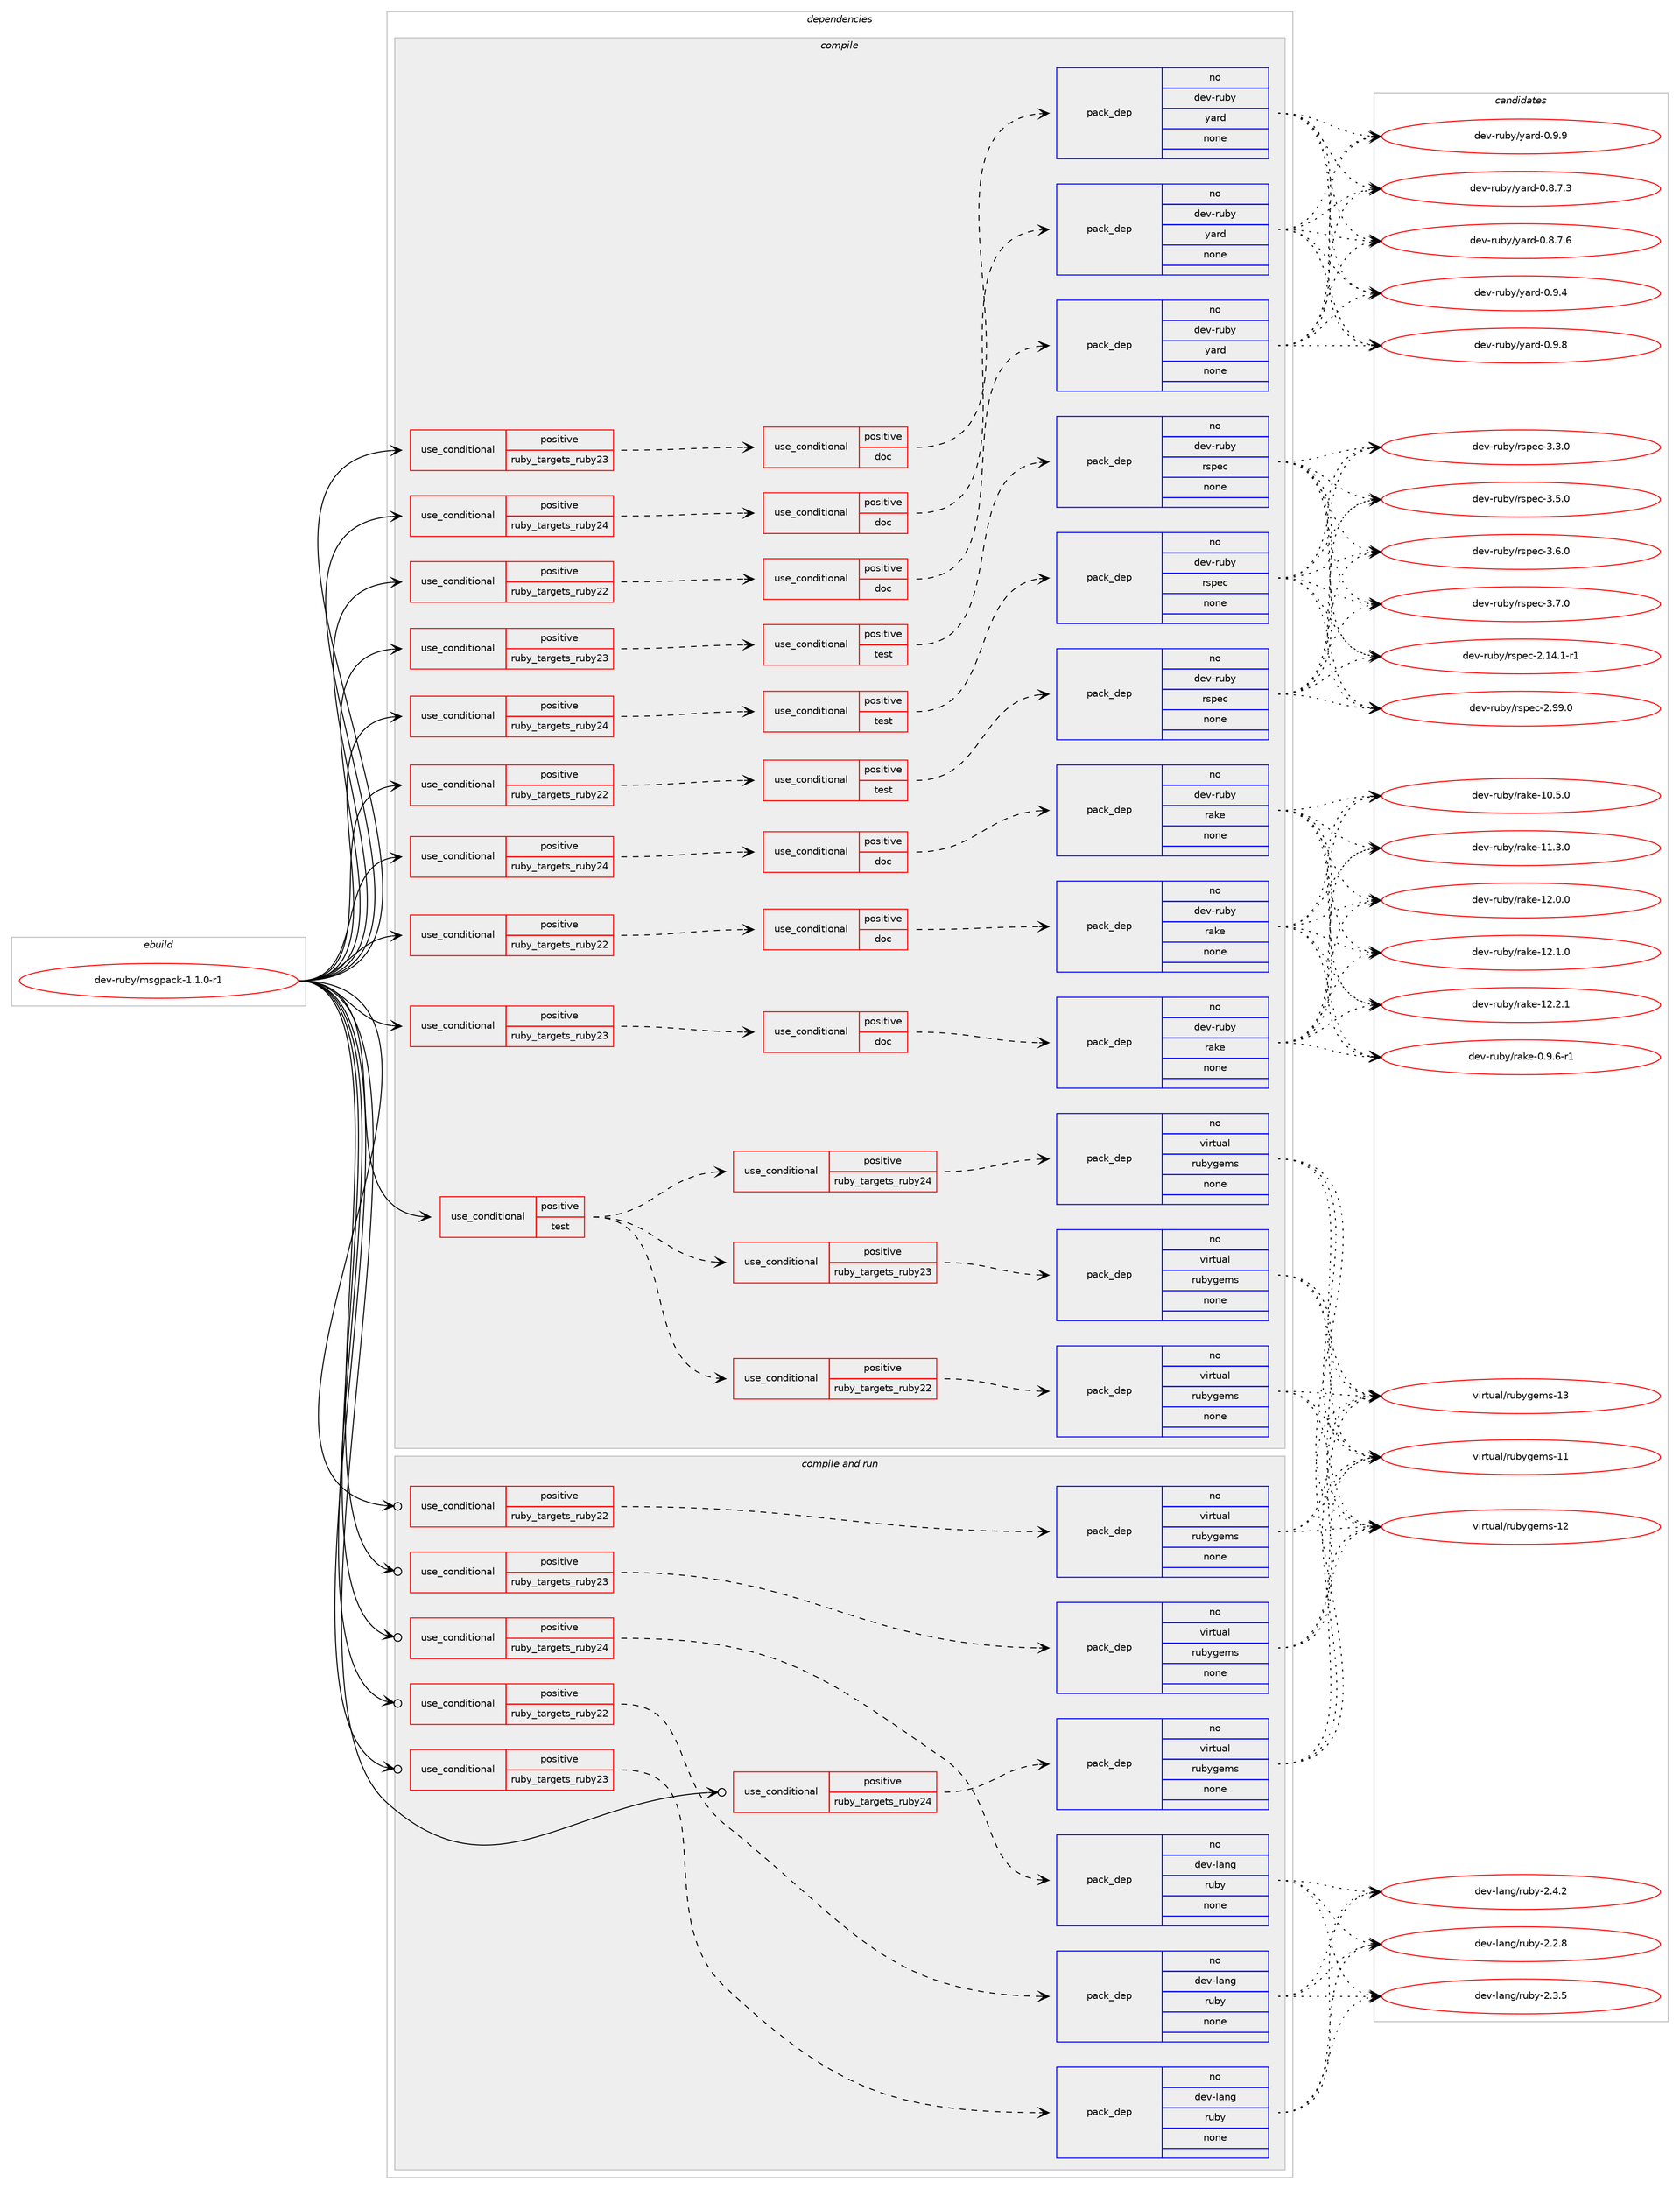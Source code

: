 digraph prolog {

# *************
# Graph options
# *************

newrank=true;
concentrate=true;
compound=true;
graph [rankdir=LR,fontname=Helvetica,fontsize=10,ranksep=1.5];#, ranksep=2.5, nodesep=0.2];
edge  [arrowhead=vee];
node  [fontname=Helvetica,fontsize=10];

# **********
# The ebuild
# **********

subgraph cluster_leftcol {
color=gray;
rank=same;
label=<<i>ebuild</i>>;
id [label="dev-ruby/msgpack-1.1.0-r1", color=red, width=4, href="../dev-ruby/msgpack-1.1.0-r1.svg"];
}

# ****************
# The dependencies
# ****************

subgraph cluster_midcol {
color=gray;
label=<<i>dependencies</i>>;
subgraph cluster_compile {
fillcolor="#eeeeee";
style=filled;
label=<<i>compile</i>>;
subgraph cond62476 {
dependency249056 [label=<<TABLE BORDER="0" CELLBORDER="1" CELLSPACING="0" CELLPADDING="4"><TR><TD ROWSPAN="3" CELLPADDING="10">use_conditional</TD></TR><TR><TD>positive</TD></TR><TR><TD>ruby_targets_ruby22</TD></TR></TABLE>>, shape=none, color=red];
subgraph cond62477 {
dependency249057 [label=<<TABLE BORDER="0" CELLBORDER="1" CELLSPACING="0" CELLPADDING="4"><TR><TD ROWSPAN="3" CELLPADDING="10">use_conditional</TD></TR><TR><TD>positive</TD></TR><TR><TD>doc</TD></TR></TABLE>>, shape=none, color=red];
subgraph pack182489 {
dependency249058 [label=<<TABLE BORDER="0" CELLBORDER="1" CELLSPACING="0" CELLPADDING="4" WIDTH="220"><TR><TD ROWSPAN="6" CELLPADDING="30">pack_dep</TD></TR><TR><TD WIDTH="110">no</TD></TR><TR><TD>dev-ruby</TD></TR><TR><TD>rake</TD></TR><TR><TD>none</TD></TR><TR><TD></TD></TR></TABLE>>, shape=none, color=blue];
}
dependency249057:e -> dependency249058:w [weight=20,style="dashed",arrowhead="vee"];
}
dependency249056:e -> dependency249057:w [weight=20,style="dashed",arrowhead="vee"];
}
id:e -> dependency249056:w [weight=20,style="solid",arrowhead="vee"];
subgraph cond62478 {
dependency249059 [label=<<TABLE BORDER="0" CELLBORDER="1" CELLSPACING="0" CELLPADDING="4"><TR><TD ROWSPAN="3" CELLPADDING="10">use_conditional</TD></TR><TR><TD>positive</TD></TR><TR><TD>ruby_targets_ruby22</TD></TR></TABLE>>, shape=none, color=red];
subgraph cond62479 {
dependency249060 [label=<<TABLE BORDER="0" CELLBORDER="1" CELLSPACING="0" CELLPADDING="4"><TR><TD ROWSPAN="3" CELLPADDING="10">use_conditional</TD></TR><TR><TD>positive</TD></TR><TR><TD>doc</TD></TR></TABLE>>, shape=none, color=red];
subgraph pack182490 {
dependency249061 [label=<<TABLE BORDER="0" CELLBORDER="1" CELLSPACING="0" CELLPADDING="4" WIDTH="220"><TR><TD ROWSPAN="6" CELLPADDING="30">pack_dep</TD></TR><TR><TD WIDTH="110">no</TD></TR><TR><TD>dev-ruby</TD></TR><TR><TD>yard</TD></TR><TR><TD>none</TD></TR><TR><TD></TD></TR></TABLE>>, shape=none, color=blue];
}
dependency249060:e -> dependency249061:w [weight=20,style="dashed",arrowhead="vee"];
}
dependency249059:e -> dependency249060:w [weight=20,style="dashed",arrowhead="vee"];
}
id:e -> dependency249059:w [weight=20,style="solid",arrowhead="vee"];
subgraph cond62480 {
dependency249062 [label=<<TABLE BORDER="0" CELLBORDER="1" CELLSPACING="0" CELLPADDING="4"><TR><TD ROWSPAN="3" CELLPADDING="10">use_conditional</TD></TR><TR><TD>positive</TD></TR><TR><TD>ruby_targets_ruby22</TD></TR></TABLE>>, shape=none, color=red];
subgraph cond62481 {
dependency249063 [label=<<TABLE BORDER="0" CELLBORDER="1" CELLSPACING="0" CELLPADDING="4"><TR><TD ROWSPAN="3" CELLPADDING="10">use_conditional</TD></TR><TR><TD>positive</TD></TR><TR><TD>test</TD></TR></TABLE>>, shape=none, color=red];
subgraph pack182491 {
dependency249064 [label=<<TABLE BORDER="0" CELLBORDER="1" CELLSPACING="0" CELLPADDING="4" WIDTH="220"><TR><TD ROWSPAN="6" CELLPADDING="30">pack_dep</TD></TR><TR><TD WIDTH="110">no</TD></TR><TR><TD>dev-ruby</TD></TR><TR><TD>rspec</TD></TR><TR><TD>none</TD></TR><TR><TD></TD></TR></TABLE>>, shape=none, color=blue];
}
dependency249063:e -> dependency249064:w [weight=20,style="dashed",arrowhead="vee"];
}
dependency249062:e -> dependency249063:w [weight=20,style="dashed",arrowhead="vee"];
}
id:e -> dependency249062:w [weight=20,style="solid",arrowhead="vee"];
subgraph cond62482 {
dependency249065 [label=<<TABLE BORDER="0" CELLBORDER="1" CELLSPACING="0" CELLPADDING="4"><TR><TD ROWSPAN="3" CELLPADDING="10">use_conditional</TD></TR><TR><TD>positive</TD></TR><TR><TD>ruby_targets_ruby23</TD></TR></TABLE>>, shape=none, color=red];
subgraph cond62483 {
dependency249066 [label=<<TABLE BORDER="0" CELLBORDER="1" CELLSPACING="0" CELLPADDING="4"><TR><TD ROWSPAN="3" CELLPADDING="10">use_conditional</TD></TR><TR><TD>positive</TD></TR><TR><TD>doc</TD></TR></TABLE>>, shape=none, color=red];
subgraph pack182492 {
dependency249067 [label=<<TABLE BORDER="0" CELLBORDER="1" CELLSPACING="0" CELLPADDING="4" WIDTH="220"><TR><TD ROWSPAN="6" CELLPADDING="30">pack_dep</TD></TR><TR><TD WIDTH="110">no</TD></TR><TR><TD>dev-ruby</TD></TR><TR><TD>rake</TD></TR><TR><TD>none</TD></TR><TR><TD></TD></TR></TABLE>>, shape=none, color=blue];
}
dependency249066:e -> dependency249067:w [weight=20,style="dashed",arrowhead="vee"];
}
dependency249065:e -> dependency249066:w [weight=20,style="dashed",arrowhead="vee"];
}
id:e -> dependency249065:w [weight=20,style="solid",arrowhead="vee"];
subgraph cond62484 {
dependency249068 [label=<<TABLE BORDER="0" CELLBORDER="1" CELLSPACING="0" CELLPADDING="4"><TR><TD ROWSPAN="3" CELLPADDING="10">use_conditional</TD></TR><TR><TD>positive</TD></TR><TR><TD>ruby_targets_ruby23</TD></TR></TABLE>>, shape=none, color=red];
subgraph cond62485 {
dependency249069 [label=<<TABLE BORDER="0" CELLBORDER="1" CELLSPACING="0" CELLPADDING="4"><TR><TD ROWSPAN="3" CELLPADDING="10">use_conditional</TD></TR><TR><TD>positive</TD></TR><TR><TD>doc</TD></TR></TABLE>>, shape=none, color=red];
subgraph pack182493 {
dependency249070 [label=<<TABLE BORDER="0" CELLBORDER="1" CELLSPACING="0" CELLPADDING="4" WIDTH="220"><TR><TD ROWSPAN="6" CELLPADDING="30">pack_dep</TD></TR><TR><TD WIDTH="110">no</TD></TR><TR><TD>dev-ruby</TD></TR><TR><TD>yard</TD></TR><TR><TD>none</TD></TR><TR><TD></TD></TR></TABLE>>, shape=none, color=blue];
}
dependency249069:e -> dependency249070:w [weight=20,style="dashed",arrowhead="vee"];
}
dependency249068:e -> dependency249069:w [weight=20,style="dashed",arrowhead="vee"];
}
id:e -> dependency249068:w [weight=20,style="solid",arrowhead="vee"];
subgraph cond62486 {
dependency249071 [label=<<TABLE BORDER="0" CELLBORDER="1" CELLSPACING="0" CELLPADDING="4"><TR><TD ROWSPAN="3" CELLPADDING="10">use_conditional</TD></TR><TR><TD>positive</TD></TR><TR><TD>ruby_targets_ruby23</TD></TR></TABLE>>, shape=none, color=red];
subgraph cond62487 {
dependency249072 [label=<<TABLE BORDER="0" CELLBORDER="1" CELLSPACING="0" CELLPADDING="4"><TR><TD ROWSPAN="3" CELLPADDING="10">use_conditional</TD></TR><TR><TD>positive</TD></TR><TR><TD>test</TD></TR></TABLE>>, shape=none, color=red];
subgraph pack182494 {
dependency249073 [label=<<TABLE BORDER="0" CELLBORDER="1" CELLSPACING="0" CELLPADDING="4" WIDTH="220"><TR><TD ROWSPAN="6" CELLPADDING="30">pack_dep</TD></TR><TR><TD WIDTH="110">no</TD></TR><TR><TD>dev-ruby</TD></TR><TR><TD>rspec</TD></TR><TR><TD>none</TD></TR><TR><TD></TD></TR></TABLE>>, shape=none, color=blue];
}
dependency249072:e -> dependency249073:w [weight=20,style="dashed",arrowhead="vee"];
}
dependency249071:e -> dependency249072:w [weight=20,style="dashed",arrowhead="vee"];
}
id:e -> dependency249071:w [weight=20,style="solid",arrowhead="vee"];
subgraph cond62488 {
dependency249074 [label=<<TABLE BORDER="0" CELLBORDER="1" CELLSPACING="0" CELLPADDING="4"><TR><TD ROWSPAN="3" CELLPADDING="10">use_conditional</TD></TR><TR><TD>positive</TD></TR><TR><TD>ruby_targets_ruby24</TD></TR></TABLE>>, shape=none, color=red];
subgraph cond62489 {
dependency249075 [label=<<TABLE BORDER="0" CELLBORDER="1" CELLSPACING="0" CELLPADDING="4"><TR><TD ROWSPAN="3" CELLPADDING="10">use_conditional</TD></TR><TR><TD>positive</TD></TR><TR><TD>doc</TD></TR></TABLE>>, shape=none, color=red];
subgraph pack182495 {
dependency249076 [label=<<TABLE BORDER="0" CELLBORDER="1" CELLSPACING="0" CELLPADDING="4" WIDTH="220"><TR><TD ROWSPAN="6" CELLPADDING="30">pack_dep</TD></TR><TR><TD WIDTH="110">no</TD></TR><TR><TD>dev-ruby</TD></TR><TR><TD>rake</TD></TR><TR><TD>none</TD></TR><TR><TD></TD></TR></TABLE>>, shape=none, color=blue];
}
dependency249075:e -> dependency249076:w [weight=20,style="dashed",arrowhead="vee"];
}
dependency249074:e -> dependency249075:w [weight=20,style="dashed",arrowhead="vee"];
}
id:e -> dependency249074:w [weight=20,style="solid",arrowhead="vee"];
subgraph cond62490 {
dependency249077 [label=<<TABLE BORDER="0" CELLBORDER="1" CELLSPACING="0" CELLPADDING="4"><TR><TD ROWSPAN="3" CELLPADDING="10">use_conditional</TD></TR><TR><TD>positive</TD></TR><TR><TD>ruby_targets_ruby24</TD></TR></TABLE>>, shape=none, color=red];
subgraph cond62491 {
dependency249078 [label=<<TABLE BORDER="0" CELLBORDER="1" CELLSPACING="0" CELLPADDING="4"><TR><TD ROWSPAN="3" CELLPADDING="10">use_conditional</TD></TR><TR><TD>positive</TD></TR><TR><TD>doc</TD></TR></TABLE>>, shape=none, color=red];
subgraph pack182496 {
dependency249079 [label=<<TABLE BORDER="0" CELLBORDER="1" CELLSPACING="0" CELLPADDING="4" WIDTH="220"><TR><TD ROWSPAN="6" CELLPADDING="30">pack_dep</TD></TR><TR><TD WIDTH="110">no</TD></TR><TR><TD>dev-ruby</TD></TR><TR><TD>yard</TD></TR><TR><TD>none</TD></TR><TR><TD></TD></TR></TABLE>>, shape=none, color=blue];
}
dependency249078:e -> dependency249079:w [weight=20,style="dashed",arrowhead="vee"];
}
dependency249077:e -> dependency249078:w [weight=20,style="dashed",arrowhead="vee"];
}
id:e -> dependency249077:w [weight=20,style="solid",arrowhead="vee"];
subgraph cond62492 {
dependency249080 [label=<<TABLE BORDER="0" CELLBORDER="1" CELLSPACING="0" CELLPADDING="4"><TR><TD ROWSPAN="3" CELLPADDING="10">use_conditional</TD></TR><TR><TD>positive</TD></TR><TR><TD>ruby_targets_ruby24</TD></TR></TABLE>>, shape=none, color=red];
subgraph cond62493 {
dependency249081 [label=<<TABLE BORDER="0" CELLBORDER="1" CELLSPACING="0" CELLPADDING="4"><TR><TD ROWSPAN="3" CELLPADDING="10">use_conditional</TD></TR><TR><TD>positive</TD></TR><TR><TD>test</TD></TR></TABLE>>, shape=none, color=red];
subgraph pack182497 {
dependency249082 [label=<<TABLE BORDER="0" CELLBORDER="1" CELLSPACING="0" CELLPADDING="4" WIDTH="220"><TR><TD ROWSPAN="6" CELLPADDING="30">pack_dep</TD></TR><TR><TD WIDTH="110">no</TD></TR><TR><TD>dev-ruby</TD></TR><TR><TD>rspec</TD></TR><TR><TD>none</TD></TR><TR><TD></TD></TR></TABLE>>, shape=none, color=blue];
}
dependency249081:e -> dependency249082:w [weight=20,style="dashed",arrowhead="vee"];
}
dependency249080:e -> dependency249081:w [weight=20,style="dashed",arrowhead="vee"];
}
id:e -> dependency249080:w [weight=20,style="solid",arrowhead="vee"];
subgraph cond62494 {
dependency249083 [label=<<TABLE BORDER="0" CELLBORDER="1" CELLSPACING="0" CELLPADDING="4"><TR><TD ROWSPAN="3" CELLPADDING="10">use_conditional</TD></TR><TR><TD>positive</TD></TR><TR><TD>test</TD></TR></TABLE>>, shape=none, color=red];
subgraph cond62495 {
dependency249084 [label=<<TABLE BORDER="0" CELLBORDER="1" CELLSPACING="0" CELLPADDING="4"><TR><TD ROWSPAN="3" CELLPADDING="10">use_conditional</TD></TR><TR><TD>positive</TD></TR><TR><TD>ruby_targets_ruby22</TD></TR></TABLE>>, shape=none, color=red];
subgraph pack182498 {
dependency249085 [label=<<TABLE BORDER="0" CELLBORDER="1" CELLSPACING="0" CELLPADDING="4" WIDTH="220"><TR><TD ROWSPAN="6" CELLPADDING="30">pack_dep</TD></TR><TR><TD WIDTH="110">no</TD></TR><TR><TD>virtual</TD></TR><TR><TD>rubygems</TD></TR><TR><TD>none</TD></TR><TR><TD></TD></TR></TABLE>>, shape=none, color=blue];
}
dependency249084:e -> dependency249085:w [weight=20,style="dashed",arrowhead="vee"];
}
dependency249083:e -> dependency249084:w [weight=20,style="dashed",arrowhead="vee"];
subgraph cond62496 {
dependency249086 [label=<<TABLE BORDER="0" CELLBORDER="1" CELLSPACING="0" CELLPADDING="4"><TR><TD ROWSPAN="3" CELLPADDING="10">use_conditional</TD></TR><TR><TD>positive</TD></TR><TR><TD>ruby_targets_ruby23</TD></TR></TABLE>>, shape=none, color=red];
subgraph pack182499 {
dependency249087 [label=<<TABLE BORDER="0" CELLBORDER="1" CELLSPACING="0" CELLPADDING="4" WIDTH="220"><TR><TD ROWSPAN="6" CELLPADDING="30">pack_dep</TD></TR><TR><TD WIDTH="110">no</TD></TR><TR><TD>virtual</TD></TR><TR><TD>rubygems</TD></TR><TR><TD>none</TD></TR><TR><TD></TD></TR></TABLE>>, shape=none, color=blue];
}
dependency249086:e -> dependency249087:w [weight=20,style="dashed",arrowhead="vee"];
}
dependency249083:e -> dependency249086:w [weight=20,style="dashed",arrowhead="vee"];
subgraph cond62497 {
dependency249088 [label=<<TABLE BORDER="0" CELLBORDER="1" CELLSPACING="0" CELLPADDING="4"><TR><TD ROWSPAN="3" CELLPADDING="10">use_conditional</TD></TR><TR><TD>positive</TD></TR><TR><TD>ruby_targets_ruby24</TD></TR></TABLE>>, shape=none, color=red];
subgraph pack182500 {
dependency249089 [label=<<TABLE BORDER="0" CELLBORDER="1" CELLSPACING="0" CELLPADDING="4" WIDTH="220"><TR><TD ROWSPAN="6" CELLPADDING="30">pack_dep</TD></TR><TR><TD WIDTH="110">no</TD></TR><TR><TD>virtual</TD></TR><TR><TD>rubygems</TD></TR><TR><TD>none</TD></TR><TR><TD></TD></TR></TABLE>>, shape=none, color=blue];
}
dependency249088:e -> dependency249089:w [weight=20,style="dashed",arrowhead="vee"];
}
dependency249083:e -> dependency249088:w [weight=20,style="dashed",arrowhead="vee"];
}
id:e -> dependency249083:w [weight=20,style="solid",arrowhead="vee"];
}
subgraph cluster_compileandrun {
fillcolor="#eeeeee";
style=filled;
label=<<i>compile and run</i>>;
subgraph cond62498 {
dependency249090 [label=<<TABLE BORDER="0" CELLBORDER="1" CELLSPACING="0" CELLPADDING="4"><TR><TD ROWSPAN="3" CELLPADDING="10">use_conditional</TD></TR><TR><TD>positive</TD></TR><TR><TD>ruby_targets_ruby22</TD></TR></TABLE>>, shape=none, color=red];
subgraph pack182501 {
dependency249091 [label=<<TABLE BORDER="0" CELLBORDER="1" CELLSPACING="0" CELLPADDING="4" WIDTH="220"><TR><TD ROWSPAN="6" CELLPADDING="30">pack_dep</TD></TR><TR><TD WIDTH="110">no</TD></TR><TR><TD>dev-lang</TD></TR><TR><TD>ruby</TD></TR><TR><TD>none</TD></TR><TR><TD></TD></TR></TABLE>>, shape=none, color=blue];
}
dependency249090:e -> dependency249091:w [weight=20,style="dashed",arrowhead="vee"];
}
id:e -> dependency249090:w [weight=20,style="solid",arrowhead="odotvee"];
subgraph cond62499 {
dependency249092 [label=<<TABLE BORDER="0" CELLBORDER="1" CELLSPACING="0" CELLPADDING="4"><TR><TD ROWSPAN="3" CELLPADDING="10">use_conditional</TD></TR><TR><TD>positive</TD></TR><TR><TD>ruby_targets_ruby22</TD></TR></TABLE>>, shape=none, color=red];
subgraph pack182502 {
dependency249093 [label=<<TABLE BORDER="0" CELLBORDER="1" CELLSPACING="0" CELLPADDING="4" WIDTH="220"><TR><TD ROWSPAN="6" CELLPADDING="30">pack_dep</TD></TR><TR><TD WIDTH="110">no</TD></TR><TR><TD>virtual</TD></TR><TR><TD>rubygems</TD></TR><TR><TD>none</TD></TR><TR><TD></TD></TR></TABLE>>, shape=none, color=blue];
}
dependency249092:e -> dependency249093:w [weight=20,style="dashed",arrowhead="vee"];
}
id:e -> dependency249092:w [weight=20,style="solid",arrowhead="odotvee"];
subgraph cond62500 {
dependency249094 [label=<<TABLE BORDER="0" CELLBORDER="1" CELLSPACING="0" CELLPADDING="4"><TR><TD ROWSPAN="3" CELLPADDING="10">use_conditional</TD></TR><TR><TD>positive</TD></TR><TR><TD>ruby_targets_ruby23</TD></TR></TABLE>>, shape=none, color=red];
subgraph pack182503 {
dependency249095 [label=<<TABLE BORDER="0" CELLBORDER="1" CELLSPACING="0" CELLPADDING="4" WIDTH="220"><TR><TD ROWSPAN="6" CELLPADDING="30">pack_dep</TD></TR><TR><TD WIDTH="110">no</TD></TR><TR><TD>dev-lang</TD></TR><TR><TD>ruby</TD></TR><TR><TD>none</TD></TR><TR><TD></TD></TR></TABLE>>, shape=none, color=blue];
}
dependency249094:e -> dependency249095:w [weight=20,style="dashed",arrowhead="vee"];
}
id:e -> dependency249094:w [weight=20,style="solid",arrowhead="odotvee"];
subgraph cond62501 {
dependency249096 [label=<<TABLE BORDER="0" CELLBORDER="1" CELLSPACING="0" CELLPADDING="4"><TR><TD ROWSPAN="3" CELLPADDING="10">use_conditional</TD></TR><TR><TD>positive</TD></TR><TR><TD>ruby_targets_ruby23</TD></TR></TABLE>>, shape=none, color=red];
subgraph pack182504 {
dependency249097 [label=<<TABLE BORDER="0" CELLBORDER="1" CELLSPACING="0" CELLPADDING="4" WIDTH="220"><TR><TD ROWSPAN="6" CELLPADDING="30">pack_dep</TD></TR><TR><TD WIDTH="110">no</TD></TR><TR><TD>virtual</TD></TR><TR><TD>rubygems</TD></TR><TR><TD>none</TD></TR><TR><TD></TD></TR></TABLE>>, shape=none, color=blue];
}
dependency249096:e -> dependency249097:w [weight=20,style="dashed",arrowhead="vee"];
}
id:e -> dependency249096:w [weight=20,style="solid",arrowhead="odotvee"];
subgraph cond62502 {
dependency249098 [label=<<TABLE BORDER="0" CELLBORDER="1" CELLSPACING="0" CELLPADDING="4"><TR><TD ROWSPAN="3" CELLPADDING="10">use_conditional</TD></TR><TR><TD>positive</TD></TR><TR><TD>ruby_targets_ruby24</TD></TR></TABLE>>, shape=none, color=red];
subgraph pack182505 {
dependency249099 [label=<<TABLE BORDER="0" CELLBORDER="1" CELLSPACING="0" CELLPADDING="4" WIDTH="220"><TR><TD ROWSPAN="6" CELLPADDING="30">pack_dep</TD></TR><TR><TD WIDTH="110">no</TD></TR><TR><TD>dev-lang</TD></TR><TR><TD>ruby</TD></TR><TR><TD>none</TD></TR><TR><TD></TD></TR></TABLE>>, shape=none, color=blue];
}
dependency249098:e -> dependency249099:w [weight=20,style="dashed",arrowhead="vee"];
}
id:e -> dependency249098:w [weight=20,style="solid",arrowhead="odotvee"];
subgraph cond62503 {
dependency249100 [label=<<TABLE BORDER="0" CELLBORDER="1" CELLSPACING="0" CELLPADDING="4"><TR><TD ROWSPAN="3" CELLPADDING="10">use_conditional</TD></TR><TR><TD>positive</TD></TR><TR><TD>ruby_targets_ruby24</TD></TR></TABLE>>, shape=none, color=red];
subgraph pack182506 {
dependency249101 [label=<<TABLE BORDER="0" CELLBORDER="1" CELLSPACING="0" CELLPADDING="4" WIDTH="220"><TR><TD ROWSPAN="6" CELLPADDING="30">pack_dep</TD></TR><TR><TD WIDTH="110">no</TD></TR><TR><TD>virtual</TD></TR><TR><TD>rubygems</TD></TR><TR><TD>none</TD></TR><TR><TD></TD></TR></TABLE>>, shape=none, color=blue];
}
dependency249100:e -> dependency249101:w [weight=20,style="dashed",arrowhead="vee"];
}
id:e -> dependency249100:w [weight=20,style="solid",arrowhead="odotvee"];
}
subgraph cluster_run {
fillcolor="#eeeeee";
style=filled;
label=<<i>run</i>>;
}
}

# **************
# The candidates
# **************

subgraph cluster_choices {
rank=same;
color=gray;
label=<<i>candidates</i>>;

subgraph choice182489 {
color=black;
nodesep=1;
choice100101118451141179812147114971071014548465746544511449 [label="dev-ruby/rake-0.9.6-r1", color=red, width=4,href="../dev-ruby/rake-0.9.6-r1.svg"];
choice1001011184511411798121471149710710145494846534648 [label="dev-ruby/rake-10.5.0", color=red, width=4,href="../dev-ruby/rake-10.5.0.svg"];
choice1001011184511411798121471149710710145494946514648 [label="dev-ruby/rake-11.3.0", color=red, width=4,href="../dev-ruby/rake-11.3.0.svg"];
choice1001011184511411798121471149710710145495046484648 [label="dev-ruby/rake-12.0.0", color=red, width=4,href="../dev-ruby/rake-12.0.0.svg"];
choice1001011184511411798121471149710710145495046494648 [label="dev-ruby/rake-12.1.0", color=red, width=4,href="../dev-ruby/rake-12.1.0.svg"];
choice1001011184511411798121471149710710145495046504649 [label="dev-ruby/rake-12.2.1", color=red, width=4,href="../dev-ruby/rake-12.2.1.svg"];
dependency249058:e -> choice100101118451141179812147114971071014548465746544511449:w [style=dotted,weight="100"];
dependency249058:e -> choice1001011184511411798121471149710710145494846534648:w [style=dotted,weight="100"];
dependency249058:e -> choice1001011184511411798121471149710710145494946514648:w [style=dotted,weight="100"];
dependency249058:e -> choice1001011184511411798121471149710710145495046484648:w [style=dotted,weight="100"];
dependency249058:e -> choice1001011184511411798121471149710710145495046494648:w [style=dotted,weight="100"];
dependency249058:e -> choice1001011184511411798121471149710710145495046504649:w [style=dotted,weight="100"];
}
subgraph choice182490 {
color=black;
nodesep=1;
choice100101118451141179812147121971141004548465646554651 [label="dev-ruby/yard-0.8.7.3", color=red, width=4,href="../dev-ruby/yard-0.8.7.3.svg"];
choice100101118451141179812147121971141004548465646554654 [label="dev-ruby/yard-0.8.7.6", color=red, width=4,href="../dev-ruby/yard-0.8.7.6.svg"];
choice10010111845114117981214712197114100454846574652 [label="dev-ruby/yard-0.9.4", color=red, width=4,href="../dev-ruby/yard-0.9.4.svg"];
choice10010111845114117981214712197114100454846574656 [label="dev-ruby/yard-0.9.8", color=red, width=4,href="../dev-ruby/yard-0.9.8.svg"];
choice10010111845114117981214712197114100454846574657 [label="dev-ruby/yard-0.9.9", color=red, width=4,href="../dev-ruby/yard-0.9.9.svg"];
dependency249061:e -> choice100101118451141179812147121971141004548465646554651:w [style=dotted,weight="100"];
dependency249061:e -> choice100101118451141179812147121971141004548465646554654:w [style=dotted,weight="100"];
dependency249061:e -> choice10010111845114117981214712197114100454846574652:w [style=dotted,weight="100"];
dependency249061:e -> choice10010111845114117981214712197114100454846574656:w [style=dotted,weight="100"];
dependency249061:e -> choice10010111845114117981214712197114100454846574657:w [style=dotted,weight="100"];
}
subgraph choice182491 {
color=black;
nodesep=1;
choice10010111845114117981214711411511210199455046495246494511449 [label="dev-ruby/rspec-2.14.1-r1", color=red, width=4,href="../dev-ruby/rspec-2.14.1-r1.svg"];
choice1001011184511411798121471141151121019945504657574648 [label="dev-ruby/rspec-2.99.0", color=red, width=4,href="../dev-ruby/rspec-2.99.0.svg"];
choice10010111845114117981214711411511210199455146514648 [label="dev-ruby/rspec-3.3.0", color=red, width=4,href="../dev-ruby/rspec-3.3.0.svg"];
choice10010111845114117981214711411511210199455146534648 [label="dev-ruby/rspec-3.5.0", color=red, width=4,href="../dev-ruby/rspec-3.5.0.svg"];
choice10010111845114117981214711411511210199455146544648 [label="dev-ruby/rspec-3.6.0", color=red, width=4,href="../dev-ruby/rspec-3.6.0.svg"];
choice10010111845114117981214711411511210199455146554648 [label="dev-ruby/rspec-3.7.0", color=red, width=4,href="../dev-ruby/rspec-3.7.0.svg"];
dependency249064:e -> choice10010111845114117981214711411511210199455046495246494511449:w [style=dotted,weight="100"];
dependency249064:e -> choice1001011184511411798121471141151121019945504657574648:w [style=dotted,weight="100"];
dependency249064:e -> choice10010111845114117981214711411511210199455146514648:w [style=dotted,weight="100"];
dependency249064:e -> choice10010111845114117981214711411511210199455146534648:w [style=dotted,weight="100"];
dependency249064:e -> choice10010111845114117981214711411511210199455146544648:w [style=dotted,weight="100"];
dependency249064:e -> choice10010111845114117981214711411511210199455146554648:w [style=dotted,weight="100"];
}
subgraph choice182492 {
color=black;
nodesep=1;
choice100101118451141179812147114971071014548465746544511449 [label="dev-ruby/rake-0.9.6-r1", color=red, width=4,href="../dev-ruby/rake-0.9.6-r1.svg"];
choice1001011184511411798121471149710710145494846534648 [label="dev-ruby/rake-10.5.0", color=red, width=4,href="../dev-ruby/rake-10.5.0.svg"];
choice1001011184511411798121471149710710145494946514648 [label="dev-ruby/rake-11.3.0", color=red, width=4,href="../dev-ruby/rake-11.3.0.svg"];
choice1001011184511411798121471149710710145495046484648 [label="dev-ruby/rake-12.0.0", color=red, width=4,href="../dev-ruby/rake-12.0.0.svg"];
choice1001011184511411798121471149710710145495046494648 [label="dev-ruby/rake-12.1.0", color=red, width=4,href="../dev-ruby/rake-12.1.0.svg"];
choice1001011184511411798121471149710710145495046504649 [label="dev-ruby/rake-12.2.1", color=red, width=4,href="../dev-ruby/rake-12.2.1.svg"];
dependency249067:e -> choice100101118451141179812147114971071014548465746544511449:w [style=dotted,weight="100"];
dependency249067:e -> choice1001011184511411798121471149710710145494846534648:w [style=dotted,weight="100"];
dependency249067:e -> choice1001011184511411798121471149710710145494946514648:w [style=dotted,weight="100"];
dependency249067:e -> choice1001011184511411798121471149710710145495046484648:w [style=dotted,weight="100"];
dependency249067:e -> choice1001011184511411798121471149710710145495046494648:w [style=dotted,weight="100"];
dependency249067:e -> choice1001011184511411798121471149710710145495046504649:w [style=dotted,weight="100"];
}
subgraph choice182493 {
color=black;
nodesep=1;
choice100101118451141179812147121971141004548465646554651 [label="dev-ruby/yard-0.8.7.3", color=red, width=4,href="../dev-ruby/yard-0.8.7.3.svg"];
choice100101118451141179812147121971141004548465646554654 [label="dev-ruby/yard-0.8.7.6", color=red, width=4,href="../dev-ruby/yard-0.8.7.6.svg"];
choice10010111845114117981214712197114100454846574652 [label="dev-ruby/yard-0.9.4", color=red, width=4,href="../dev-ruby/yard-0.9.4.svg"];
choice10010111845114117981214712197114100454846574656 [label="dev-ruby/yard-0.9.8", color=red, width=4,href="../dev-ruby/yard-0.9.8.svg"];
choice10010111845114117981214712197114100454846574657 [label="dev-ruby/yard-0.9.9", color=red, width=4,href="../dev-ruby/yard-0.9.9.svg"];
dependency249070:e -> choice100101118451141179812147121971141004548465646554651:w [style=dotted,weight="100"];
dependency249070:e -> choice100101118451141179812147121971141004548465646554654:w [style=dotted,weight="100"];
dependency249070:e -> choice10010111845114117981214712197114100454846574652:w [style=dotted,weight="100"];
dependency249070:e -> choice10010111845114117981214712197114100454846574656:w [style=dotted,weight="100"];
dependency249070:e -> choice10010111845114117981214712197114100454846574657:w [style=dotted,weight="100"];
}
subgraph choice182494 {
color=black;
nodesep=1;
choice10010111845114117981214711411511210199455046495246494511449 [label="dev-ruby/rspec-2.14.1-r1", color=red, width=4,href="../dev-ruby/rspec-2.14.1-r1.svg"];
choice1001011184511411798121471141151121019945504657574648 [label="dev-ruby/rspec-2.99.0", color=red, width=4,href="../dev-ruby/rspec-2.99.0.svg"];
choice10010111845114117981214711411511210199455146514648 [label="dev-ruby/rspec-3.3.0", color=red, width=4,href="../dev-ruby/rspec-3.3.0.svg"];
choice10010111845114117981214711411511210199455146534648 [label="dev-ruby/rspec-3.5.0", color=red, width=4,href="../dev-ruby/rspec-3.5.0.svg"];
choice10010111845114117981214711411511210199455146544648 [label="dev-ruby/rspec-3.6.0", color=red, width=4,href="../dev-ruby/rspec-3.6.0.svg"];
choice10010111845114117981214711411511210199455146554648 [label="dev-ruby/rspec-3.7.0", color=red, width=4,href="../dev-ruby/rspec-3.7.0.svg"];
dependency249073:e -> choice10010111845114117981214711411511210199455046495246494511449:w [style=dotted,weight="100"];
dependency249073:e -> choice1001011184511411798121471141151121019945504657574648:w [style=dotted,weight="100"];
dependency249073:e -> choice10010111845114117981214711411511210199455146514648:w [style=dotted,weight="100"];
dependency249073:e -> choice10010111845114117981214711411511210199455146534648:w [style=dotted,weight="100"];
dependency249073:e -> choice10010111845114117981214711411511210199455146544648:w [style=dotted,weight="100"];
dependency249073:e -> choice10010111845114117981214711411511210199455146554648:w [style=dotted,weight="100"];
}
subgraph choice182495 {
color=black;
nodesep=1;
choice100101118451141179812147114971071014548465746544511449 [label="dev-ruby/rake-0.9.6-r1", color=red, width=4,href="../dev-ruby/rake-0.9.6-r1.svg"];
choice1001011184511411798121471149710710145494846534648 [label="dev-ruby/rake-10.5.0", color=red, width=4,href="../dev-ruby/rake-10.5.0.svg"];
choice1001011184511411798121471149710710145494946514648 [label="dev-ruby/rake-11.3.0", color=red, width=4,href="../dev-ruby/rake-11.3.0.svg"];
choice1001011184511411798121471149710710145495046484648 [label="dev-ruby/rake-12.0.0", color=red, width=4,href="../dev-ruby/rake-12.0.0.svg"];
choice1001011184511411798121471149710710145495046494648 [label="dev-ruby/rake-12.1.0", color=red, width=4,href="../dev-ruby/rake-12.1.0.svg"];
choice1001011184511411798121471149710710145495046504649 [label="dev-ruby/rake-12.2.1", color=red, width=4,href="../dev-ruby/rake-12.2.1.svg"];
dependency249076:e -> choice100101118451141179812147114971071014548465746544511449:w [style=dotted,weight="100"];
dependency249076:e -> choice1001011184511411798121471149710710145494846534648:w [style=dotted,weight="100"];
dependency249076:e -> choice1001011184511411798121471149710710145494946514648:w [style=dotted,weight="100"];
dependency249076:e -> choice1001011184511411798121471149710710145495046484648:w [style=dotted,weight="100"];
dependency249076:e -> choice1001011184511411798121471149710710145495046494648:w [style=dotted,weight="100"];
dependency249076:e -> choice1001011184511411798121471149710710145495046504649:w [style=dotted,weight="100"];
}
subgraph choice182496 {
color=black;
nodesep=1;
choice100101118451141179812147121971141004548465646554651 [label="dev-ruby/yard-0.8.7.3", color=red, width=4,href="../dev-ruby/yard-0.8.7.3.svg"];
choice100101118451141179812147121971141004548465646554654 [label="dev-ruby/yard-0.8.7.6", color=red, width=4,href="../dev-ruby/yard-0.8.7.6.svg"];
choice10010111845114117981214712197114100454846574652 [label="dev-ruby/yard-0.9.4", color=red, width=4,href="../dev-ruby/yard-0.9.4.svg"];
choice10010111845114117981214712197114100454846574656 [label="dev-ruby/yard-0.9.8", color=red, width=4,href="../dev-ruby/yard-0.9.8.svg"];
choice10010111845114117981214712197114100454846574657 [label="dev-ruby/yard-0.9.9", color=red, width=4,href="../dev-ruby/yard-0.9.9.svg"];
dependency249079:e -> choice100101118451141179812147121971141004548465646554651:w [style=dotted,weight="100"];
dependency249079:e -> choice100101118451141179812147121971141004548465646554654:w [style=dotted,weight="100"];
dependency249079:e -> choice10010111845114117981214712197114100454846574652:w [style=dotted,weight="100"];
dependency249079:e -> choice10010111845114117981214712197114100454846574656:w [style=dotted,weight="100"];
dependency249079:e -> choice10010111845114117981214712197114100454846574657:w [style=dotted,weight="100"];
}
subgraph choice182497 {
color=black;
nodesep=1;
choice10010111845114117981214711411511210199455046495246494511449 [label="dev-ruby/rspec-2.14.1-r1", color=red, width=4,href="../dev-ruby/rspec-2.14.1-r1.svg"];
choice1001011184511411798121471141151121019945504657574648 [label="dev-ruby/rspec-2.99.0", color=red, width=4,href="../dev-ruby/rspec-2.99.0.svg"];
choice10010111845114117981214711411511210199455146514648 [label="dev-ruby/rspec-3.3.0", color=red, width=4,href="../dev-ruby/rspec-3.3.0.svg"];
choice10010111845114117981214711411511210199455146534648 [label="dev-ruby/rspec-3.5.0", color=red, width=4,href="../dev-ruby/rspec-3.5.0.svg"];
choice10010111845114117981214711411511210199455146544648 [label="dev-ruby/rspec-3.6.0", color=red, width=4,href="../dev-ruby/rspec-3.6.0.svg"];
choice10010111845114117981214711411511210199455146554648 [label="dev-ruby/rspec-3.7.0", color=red, width=4,href="../dev-ruby/rspec-3.7.0.svg"];
dependency249082:e -> choice10010111845114117981214711411511210199455046495246494511449:w [style=dotted,weight="100"];
dependency249082:e -> choice1001011184511411798121471141151121019945504657574648:w [style=dotted,weight="100"];
dependency249082:e -> choice10010111845114117981214711411511210199455146514648:w [style=dotted,weight="100"];
dependency249082:e -> choice10010111845114117981214711411511210199455146534648:w [style=dotted,weight="100"];
dependency249082:e -> choice10010111845114117981214711411511210199455146544648:w [style=dotted,weight="100"];
dependency249082:e -> choice10010111845114117981214711411511210199455146554648:w [style=dotted,weight="100"];
}
subgraph choice182498 {
color=black;
nodesep=1;
choice118105114116117971084711411798121103101109115454949 [label="virtual/rubygems-11", color=red, width=4,href="../virtual/rubygems-11.svg"];
choice118105114116117971084711411798121103101109115454950 [label="virtual/rubygems-12", color=red, width=4,href="../virtual/rubygems-12.svg"];
choice118105114116117971084711411798121103101109115454951 [label="virtual/rubygems-13", color=red, width=4,href="../virtual/rubygems-13.svg"];
dependency249085:e -> choice118105114116117971084711411798121103101109115454949:w [style=dotted,weight="100"];
dependency249085:e -> choice118105114116117971084711411798121103101109115454950:w [style=dotted,weight="100"];
dependency249085:e -> choice118105114116117971084711411798121103101109115454951:w [style=dotted,weight="100"];
}
subgraph choice182499 {
color=black;
nodesep=1;
choice118105114116117971084711411798121103101109115454949 [label="virtual/rubygems-11", color=red, width=4,href="../virtual/rubygems-11.svg"];
choice118105114116117971084711411798121103101109115454950 [label="virtual/rubygems-12", color=red, width=4,href="../virtual/rubygems-12.svg"];
choice118105114116117971084711411798121103101109115454951 [label="virtual/rubygems-13", color=red, width=4,href="../virtual/rubygems-13.svg"];
dependency249087:e -> choice118105114116117971084711411798121103101109115454949:w [style=dotted,weight="100"];
dependency249087:e -> choice118105114116117971084711411798121103101109115454950:w [style=dotted,weight="100"];
dependency249087:e -> choice118105114116117971084711411798121103101109115454951:w [style=dotted,weight="100"];
}
subgraph choice182500 {
color=black;
nodesep=1;
choice118105114116117971084711411798121103101109115454949 [label="virtual/rubygems-11", color=red, width=4,href="../virtual/rubygems-11.svg"];
choice118105114116117971084711411798121103101109115454950 [label="virtual/rubygems-12", color=red, width=4,href="../virtual/rubygems-12.svg"];
choice118105114116117971084711411798121103101109115454951 [label="virtual/rubygems-13", color=red, width=4,href="../virtual/rubygems-13.svg"];
dependency249089:e -> choice118105114116117971084711411798121103101109115454949:w [style=dotted,weight="100"];
dependency249089:e -> choice118105114116117971084711411798121103101109115454950:w [style=dotted,weight="100"];
dependency249089:e -> choice118105114116117971084711411798121103101109115454951:w [style=dotted,weight="100"];
}
subgraph choice182501 {
color=black;
nodesep=1;
choice10010111845108971101034711411798121455046504656 [label="dev-lang/ruby-2.2.8", color=red, width=4,href="../dev-lang/ruby-2.2.8.svg"];
choice10010111845108971101034711411798121455046514653 [label="dev-lang/ruby-2.3.5", color=red, width=4,href="../dev-lang/ruby-2.3.5.svg"];
choice10010111845108971101034711411798121455046524650 [label="dev-lang/ruby-2.4.2", color=red, width=4,href="../dev-lang/ruby-2.4.2.svg"];
dependency249091:e -> choice10010111845108971101034711411798121455046504656:w [style=dotted,weight="100"];
dependency249091:e -> choice10010111845108971101034711411798121455046514653:w [style=dotted,weight="100"];
dependency249091:e -> choice10010111845108971101034711411798121455046524650:w [style=dotted,weight="100"];
}
subgraph choice182502 {
color=black;
nodesep=1;
choice118105114116117971084711411798121103101109115454949 [label="virtual/rubygems-11", color=red, width=4,href="../virtual/rubygems-11.svg"];
choice118105114116117971084711411798121103101109115454950 [label="virtual/rubygems-12", color=red, width=4,href="../virtual/rubygems-12.svg"];
choice118105114116117971084711411798121103101109115454951 [label="virtual/rubygems-13", color=red, width=4,href="../virtual/rubygems-13.svg"];
dependency249093:e -> choice118105114116117971084711411798121103101109115454949:w [style=dotted,weight="100"];
dependency249093:e -> choice118105114116117971084711411798121103101109115454950:w [style=dotted,weight="100"];
dependency249093:e -> choice118105114116117971084711411798121103101109115454951:w [style=dotted,weight="100"];
}
subgraph choice182503 {
color=black;
nodesep=1;
choice10010111845108971101034711411798121455046504656 [label="dev-lang/ruby-2.2.8", color=red, width=4,href="../dev-lang/ruby-2.2.8.svg"];
choice10010111845108971101034711411798121455046514653 [label="dev-lang/ruby-2.3.5", color=red, width=4,href="../dev-lang/ruby-2.3.5.svg"];
choice10010111845108971101034711411798121455046524650 [label="dev-lang/ruby-2.4.2", color=red, width=4,href="../dev-lang/ruby-2.4.2.svg"];
dependency249095:e -> choice10010111845108971101034711411798121455046504656:w [style=dotted,weight="100"];
dependency249095:e -> choice10010111845108971101034711411798121455046514653:w [style=dotted,weight="100"];
dependency249095:e -> choice10010111845108971101034711411798121455046524650:w [style=dotted,weight="100"];
}
subgraph choice182504 {
color=black;
nodesep=1;
choice118105114116117971084711411798121103101109115454949 [label="virtual/rubygems-11", color=red, width=4,href="../virtual/rubygems-11.svg"];
choice118105114116117971084711411798121103101109115454950 [label="virtual/rubygems-12", color=red, width=4,href="../virtual/rubygems-12.svg"];
choice118105114116117971084711411798121103101109115454951 [label="virtual/rubygems-13", color=red, width=4,href="../virtual/rubygems-13.svg"];
dependency249097:e -> choice118105114116117971084711411798121103101109115454949:w [style=dotted,weight="100"];
dependency249097:e -> choice118105114116117971084711411798121103101109115454950:w [style=dotted,weight="100"];
dependency249097:e -> choice118105114116117971084711411798121103101109115454951:w [style=dotted,weight="100"];
}
subgraph choice182505 {
color=black;
nodesep=1;
choice10010111845108971101034711411798121455046504656 [label="dev-lang/ruby-2.2.8", color=red, width=4,href="../dev-lang/ruby-2.2.8.svg"];
choice10010111845108971101034711411798121455046514653 [label="dev-lang/ruby-2.3.5", color=red, width=4,href="../dev-lang/ruby-2.3.5.svg"];
choice10010111845108971101034711411798121455046524650 [label="dev-lang/ruby-2.4.2", color=red, width=4,href="../dev-lang/ruby-2.4.2.svg"];
dependency249099:e -> choice10010111845108971101034711411798121455046504656:w [style=dotted,weight="100"];
dependency249099:e -> choice10010111845108971101034711411798121455046514653:w [style=dotted,weight="100"];
dependency249099:e -> choice10010111845108971101034711411798121455046524650:w [style=dotted,weight="100"];
}
subgraph choice182506 {
color=black;
nodesep=1;
choice118105114116117971084711411798121103101109115454949 [label="virtual/rubygems-11", color=red, width=4,href="../virtual/rubygems-11.svg"];
choice118105114116117971084711411798121103101109115454950 [label="virtual/rubygems-12", color=red, width=4,href="../virtual/rubygems-12.svg"];
choice118105114116117971084711411798121103101109115454951 [label="virtual/rubygems-13", color=red, width=4,href="../virtual/rubygems-13.svg"];
dependency249101:e -> choice118105114116117971084711411798121103101109115454949:w [style=dotted,weight="100"];
dependency249101:e -> choice118105114116117971084711411798121103101109115454950:w [style=dotted,weight="100"];
dependency249101:e -> choice118105114116117971084711411798121103101109115454951:w [style=dotted,weight="100"];
}
}

}
